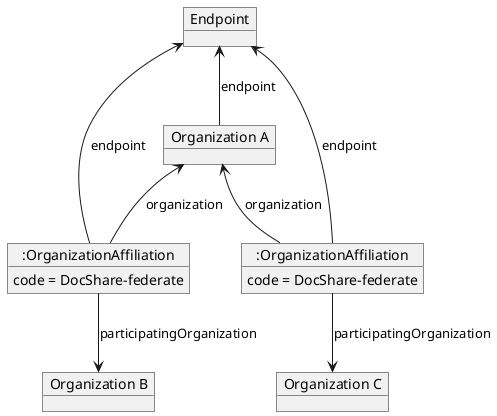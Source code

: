 @startuml
hide footbox

object "Organization A" as OrganizationA
object "Organization B" as OrganizationB
object "Endpoint" as EndpointA
object "Organization C" as OrganizationC
object ":OrganizationAffiliation" as OrgAff
OrgAff : code = DocShare-federate
OrgAff --> OrganizationB : participatingOrganization
OrganizationA <-- OrgAff : organization
object ":OrganizationAffiliation" as OrgAff2
OrgAff2 : code = DocShare-federate
OrgAff2 --> OrganizationC : participatingOrganization
OrganizationA <-- OrgAff2 : organization

EndpointA <-- OrganizationA : endpoint
EndpointA <- OrgAff : endpoint
EndpointA <- OrgAff2 : endpoint

@enduml
